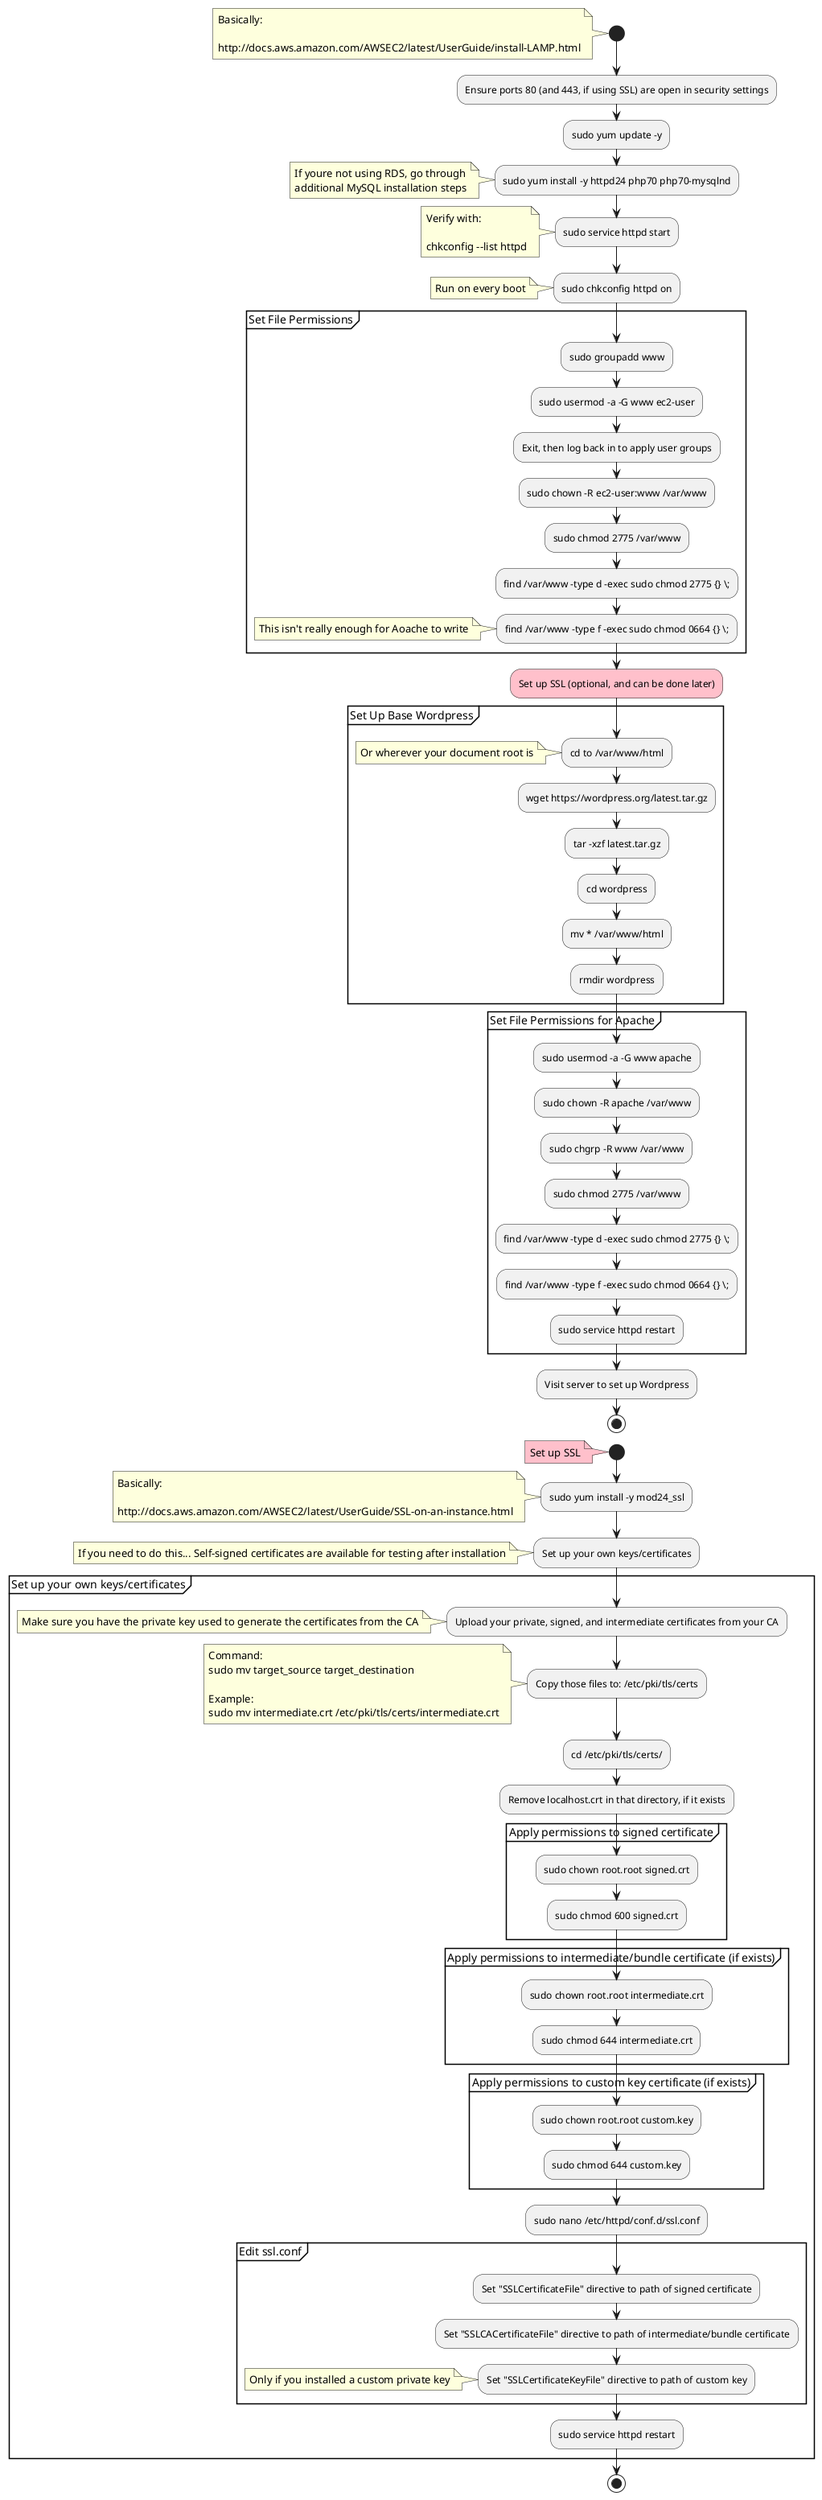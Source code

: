 @startuml

start
  note
    Basically:

    http://docs.aws.amazon.com/AWSEC2/latest/UserGuide/install-LAMP.html
  end note
  :Ensure ports 80 (and 443, if using SSL) are open in security settings;
  :sudo yum update -y;
  :sudo yum install -y httpd24 php70 php70-mysqlnd;
    note
      If youre not using RDS, go through
      additional MySQL installation steps
    end note
  :sudo service httpd start;
    note
      Verify with:

      chkconfig --list httpd
    end note
  :sudo chkconfig httpd on;
    note
      Run on every boot
    end note
  partition "Set File Permissions"{
    :sudo groupadd www;
    :sudo usermod -a -G www ec2-user;
    :Exit, then log back in to apply user groups;
    :sudo chown -R ec2-user:www /var/www;
    :sudo chmod 2775 /var/www;
    :find /var/www -type d -exec sudo chmod 2775 {} \;;
    :find /var/www -type f -exec sudo chmod 0664 {} \;;
      note
        This isn't really enough for Aoache to write
      end note
  }
  #pink:Set up SSL (optional, and can be done later);
  partition "Set Up Base Wordpress"{
    :cd to /var/www/html;
      note
        Or wherever your document root is
      end note
    :wget https://wordpress.org/latest.tar.gz;
    :tar -xzf latest.tar.gz;
    :cd wordpress;
    :mv * /var/www/html;
    :rmdir wordpress;
  }
  partition "Set File Permissions for Apache"{
    :sudo usermod -a -G www apache;
    :sudo chown -R apache /var/www;
    :sudo chgrp -R www /var/www;
    :sudo chmod 2775 /var/www;
    :find /var/www -type d -exec sudo chmod 2775 {} \;;
    :find /var/www -type f -exec sudo chmod 0664 {} \;;
    :sudo service httpd restart;
  }
  :Visit server to set up Wordpress;
stop

start
  note #pink
    Set up SSL
  end note
  :sudo yum install -y mod24_ssl;
    note
      Basically:

      http://docs.aws.amazon.com/AWSEC2/latest/UserGuide/SSL-on-an-instance.html
    end note
  :Set up your own keys/certificates;
    note
      If you need to do this... Self-signed certificates are available for testing after installation
    end note
  partition "Set up your own keys/certificates"{

    :Upload your private, signed, and intermediate certificates from your CA;
      note
        Make sure you have the private key used to generate the certificates from the CA
      end note
    :Copy those files to: /etc/pki/tls/certs;
      note
        Command:
        sudo mv target_source target_destination

        Example:
        sudo mv intermediate.crt /etc/pki/tls/certs/intermediate.crt
      end note
    :cd /etc/pki/tls/certs/;
    :Remove localhost.crt in that directory, if it exists;
    partition "Apply permissions to signed certificate"{
      :sudo chown root.root signed.crt;
      :sudo chmod 600 signed.crt;
    }
    partition "Apply permissions to intermediate/bundle certificate (if exists)"{
      :sudo chown root.root intermediate.crt;
      :sudo chmod 644 intermediate.crt;
    }
    partition "Apply permissions to custom key certificate (if exists)"{
      :sudo chown root.root custom.key;
      :sudo chmod 644 custom.key;
    }
    :sudo nano /etc/httpd/conf.d/ssl.conf;
    partition "Edit ssl.conf"{
      :Set "SSLCertificateFile" directive to path of signed certificate;
      :Set "SSLCACertificateFile" directive to path of intermediate/bundle certificate;
      :Set "SSLCertificateKeyFile" directive to path of custom key;
        note
          Only if you installed a custom private key
        end note
    }
    :sudo service httpd restart;
  }
stop

@enduml
